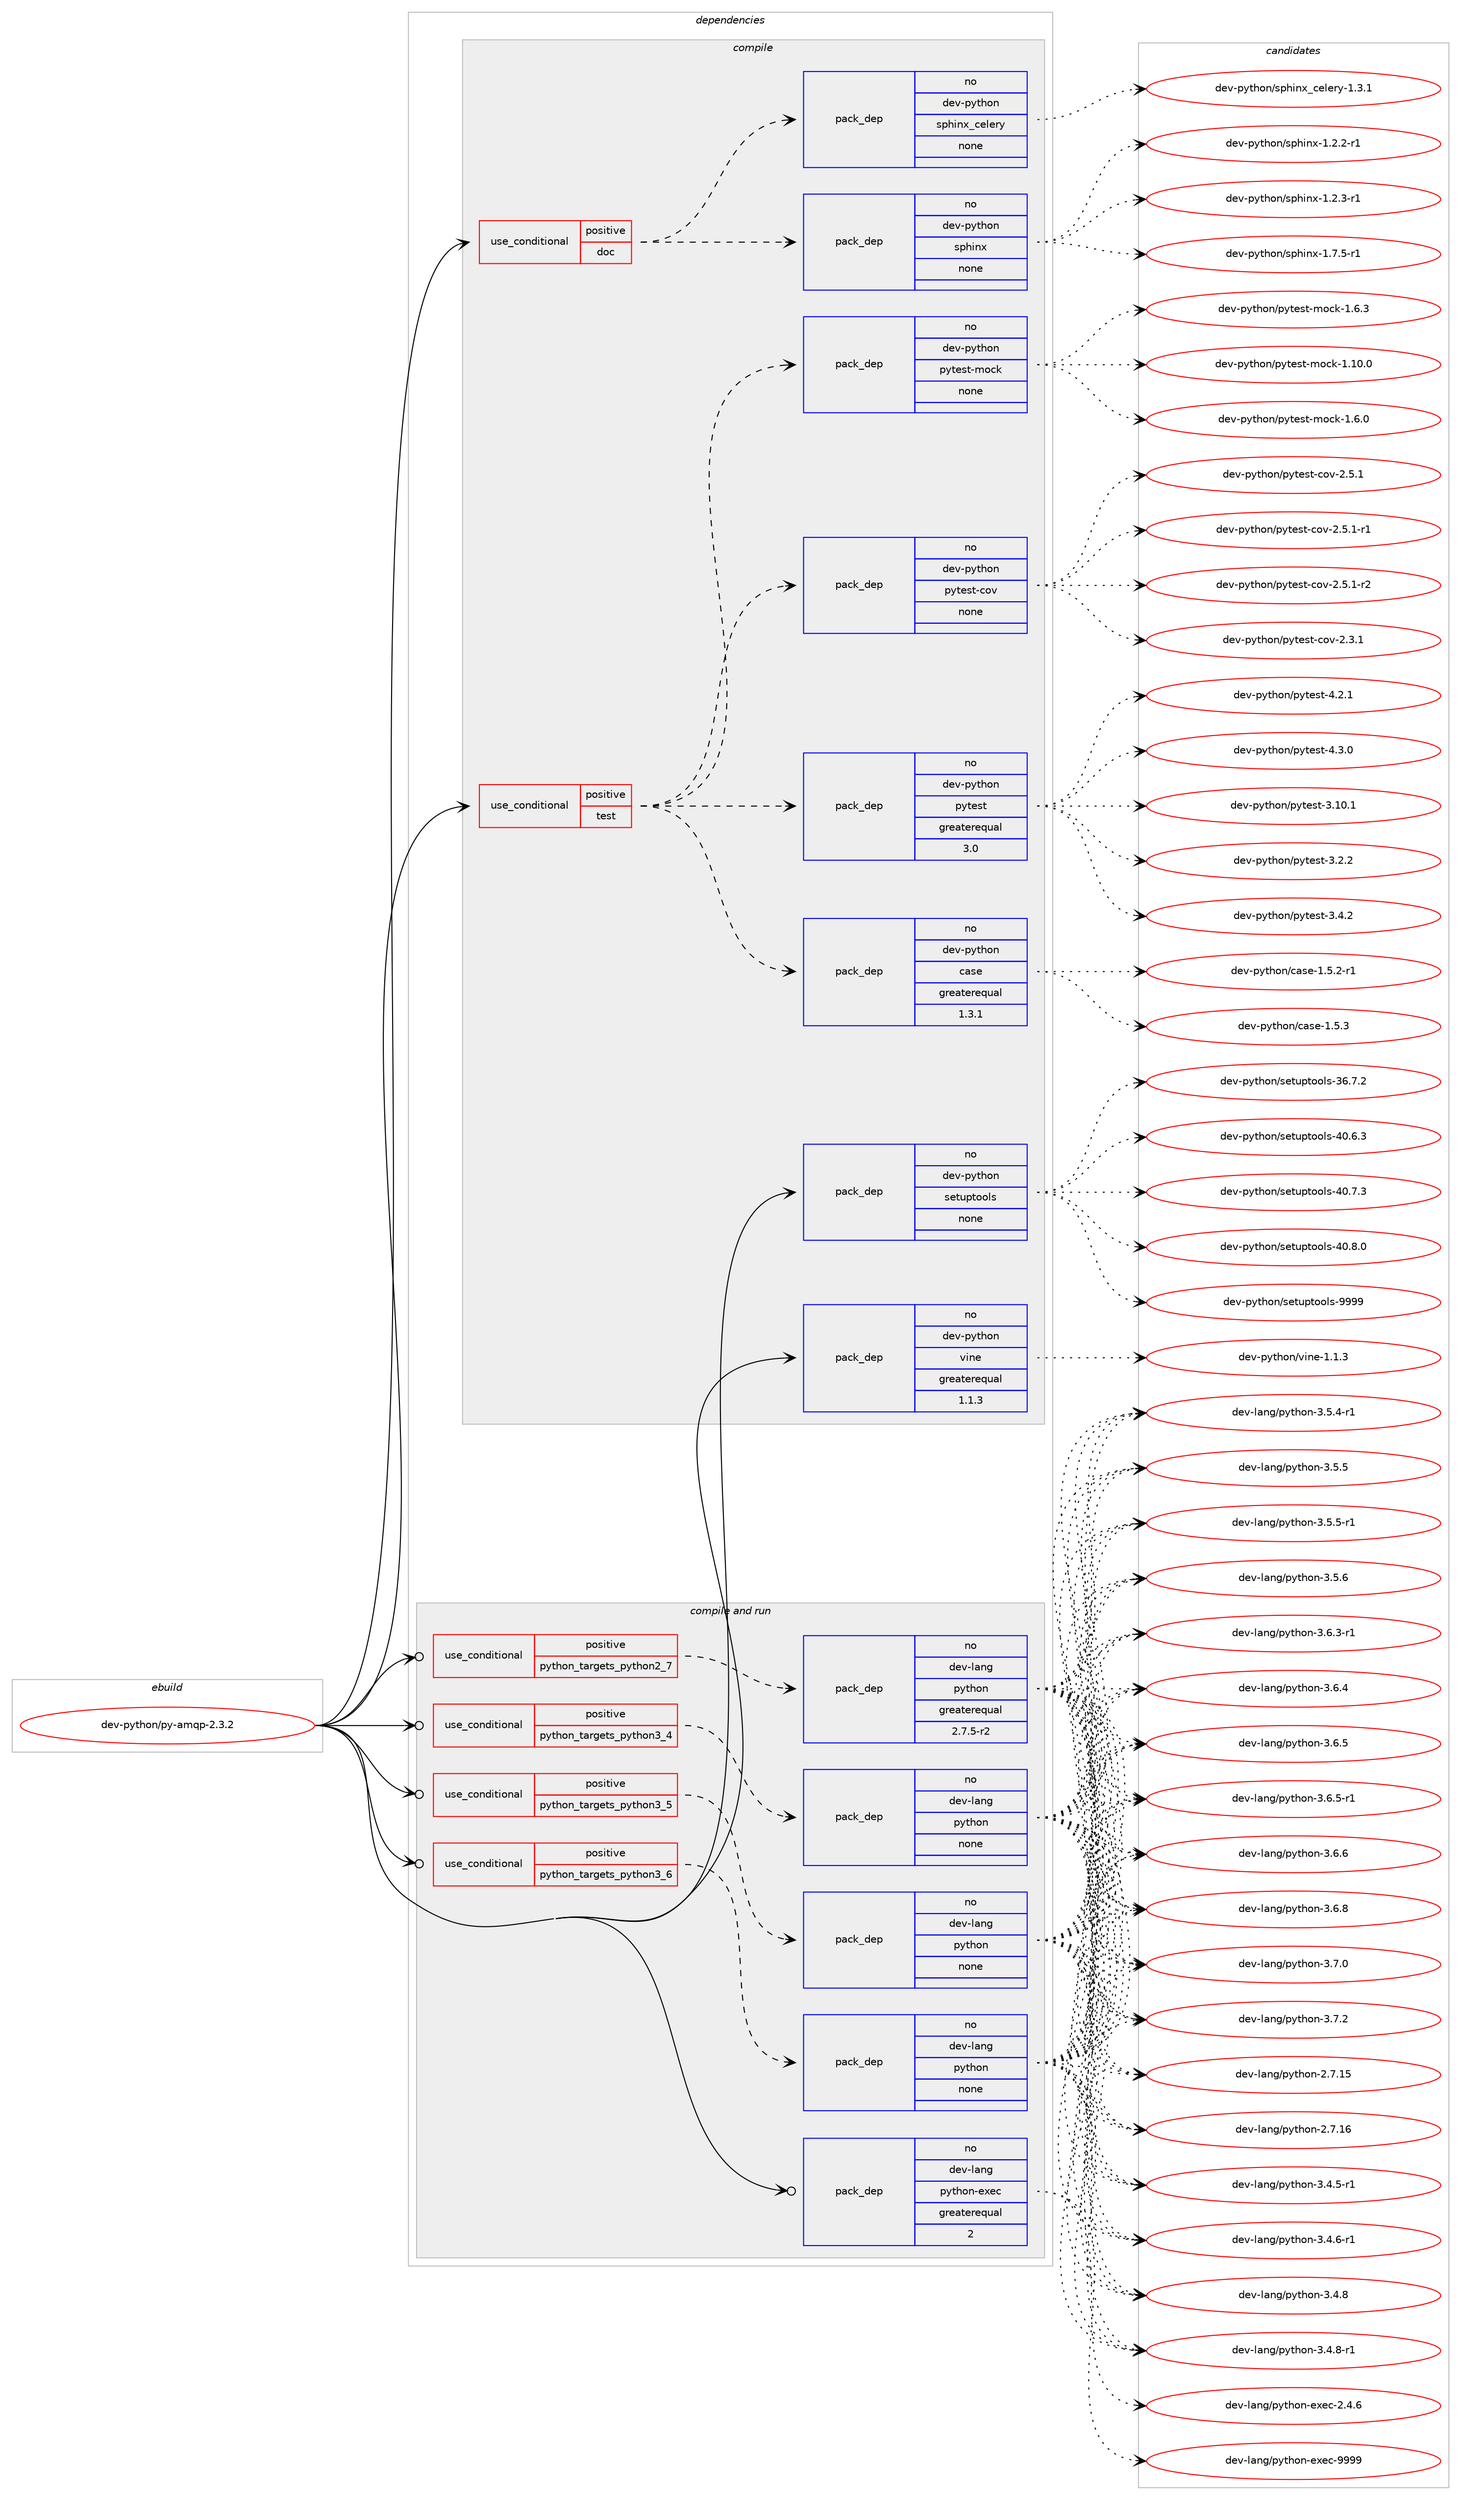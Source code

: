 digraph prolog {

# *************
# Graph options
# *************

newrank=true;
concentrate=true;
compound=true;
graph [rankdir=LR,fontname=Helvetica,fontsize=10,ranksep=1.5];#, ranksep=2.5, nodesep=0.2];
edge  [arrowhead=vee];
node  [fontname=Helvetica,fontsize=10];

# **********
# The ebuild
# **********

subgraph cluster_leftcol {
color=gray;
rank=same;
label=<<i>ebuild</i>>;
id [label="dev-python/py-amqp-2.3.2", color=red, width=4, href="../dev-python/py-amqp-2.3.2.svg"];
}

# ****************
# The dependencies
# ****************

subgraph cluster_midcol {
color=gray;
label=<<i>dependencies</i>>;
subgraph cluster_compile {
fillcolor="#eeeeee";
style=filled;
label=<<i>compile</i>>;
subgraph cond380076 {
dependency1427240 [label=<<TABLE BORDER="0" CELLBORDER="1" CELLSPACING="0" CELLPADDING="4"><TR><TD ROWSPAN="3" CELLPADDING="10">use_conditional</TD></TR><TR><TD>positive</TD></TR><TR><TD>doc</TD></TR></TABLE>>, shape=none, color=red];
subgraph pack1023850 {
dependency1427241 [label=<<TABLE BORDER="0" CELLBORDER="1" CELLSPACING="0" CELLPADDING="4" WIDTH="220"><TR><TD ROWSPAN="6" CELLPADDING="30">pack_dep</TD></TR><TR><TD WIDTH="110">no</TD></TR><TR><TD>dev-python</TD></TR><TR><TD>sphinx</TD></TR><TR><TD>none</TD></TR><TR><TD></TD></TR></TABLE>>, shape=none, color=blue];
}
dependency1427240:e -> dependency1427241:w [weight=20,style="dashed",arrowhead="vee"];
subgraph pack1023851 {
dependency1427242 [label=<<TABLE BORDER="0" CELLBORDER="1" CELLSPACING="0" CELLPADDING="4" WIDTH="220"><TR><TD ROWSPAN="6" CELLPADDING="30">pack_dep</TD></TR><TR><TD WIDTH="110">no</TD></TR><TR><TD>dev-python</TD></TR><TR><TD>sphinx_celery</TD></TR><TR><TD>none</TD></TR><TR><TD></TD></TR></TABLE>>, shape=none, color=blue];
}
dependency1427240:e -> dependency1427242:w [weight=20,style="dashed",arrowhead="vee"];
}
id:e -> dependency1427240:w [weight=20,style="solid",arrowhead="vee"];
subgraph cond380077 {
dependency1427243 [label=<<TABLE BORDER="0" CELLBORDER="1" CELLSPACING="0" CELLPADDING="4"><TR><TD ROWSPAN="3" CELLPADDING="10">use_conditional</TD></TR><TR><TD>positive</TD></TR><TR><TD>test</TD></TR></TABLE>>, shape=none, color=red];
subgraph pack1023852 {
dependency1427244 [label=<<TABLE BORDER="0" CELLBORDER="1" CELLSPACING="0" CELLPADDING="4" WIDTH="220"><TR><TD ROWSPAN="6" CELLPADDING="30">pack_dep</TD></TR><TR><TD WIDTH="110">no</TD></TR><TR><TD>dev-python</TD></TR><TR><TD>case</TD></TR><TR><TD>greaterequal</TD></TR><TR><TD>1.3.1</TD></TR></TABLE>>, shape=none, color=blue];
}
dependency1427243:e -> dependency1427244:w [weight=20,style="dashed",arrowhead="vee"];
subgraph pack1023853 {
dependency1427245 [label=<<TABLE BORDER="0" CELLBORDER="1" CELLSPACING="0" CELLPADDING="4" WIDTH="220"><TR><TD ROWSPAN="6" CELLPADDING="30">pack_dep</TD></TR><TR><TD WIDTH="110">no</TD></TR><TR><TD>dev-python</TD></TR><TR><TD>pytest</TD></TR><TR><TD>greaterequal</TD></TR><TR><TD>3.0</TD></TR></TABLE>>, shape=none, color=blue];
}
dependency1427243:e -> dependency1427245:w [weight=20,style="dashed",arrowhead="vee"];
subgraph pack1023854 {
dependency1427246 [label=<<TABLE BORDER="0" CELLBORDER="1" CELLSPACING="0" CELLPADDING="4" WIDTH="220"><TR><TD ROWSPAN="6" CELLPADDING="30">pack_dep</TD></TR><TR><TD WIDTH="110">no</TD></TR><TR><TD>dev-python</TD></TR><TR><TD>pytest-cov</TD></TR><TR><TD>none</TD></TR><TR><TD></TD></TR></TABLE>>, shape=none, color=blue];
}
dependency1427243:e -> dependency1427246:w [weight=20,style="dashed",arrowhead="vee"];
subgraph pack1023855 {
dependency1427247 [label=<<TABLE BORDER="0" CELLBORDER="1" CELLSPACING="0" CELLPADDING="4" WIDTH="220"><TR><TD ROWSPAN="6" CELLPADDING="30">pack_dep</TD></TR><TR><TD WIDTH="110">no</TD></TR><TR><TD>dev-python</TD></TR><TR><TD>pytest-mock</TD></TR><TR><TD>none</TD></TR><TR><TD></TD></TR></TABLE>>, shape=none, color=blue];
}
dependency1427243:e -> dependency1427247:w [weight=20,style="dashed",arrowhead="vee"];
}
id:e -> dependency1427243:w [weight=20,style="solid",arrowhead="vee"];
subgraph pack1023856 {
dependency1427248 [label=<<TABLE BORDER="0" CELLBORDER="1" CELLSPACING="0" CELLPADDING="4" WIDTH="220"><TR><TD ROWSPAN="6" CELLPADDING="30">pack_dep</TD></TR><TR><TD WIDTH="110">no</TD></TR><TR><TD>dev-python</TD></TR><TR><TD>setuptools</TD></TR><TR><TD>none</TD></TR><TR><TD></TD></TR></TABLE>>, shape=none, color=blue];
}
id:e -> dependency1427248:w [weight=20,style="solid",arrowhead="vee"];
subgraph pack1023857 {
dependency1427249 [label=<<TABLE BORDER="0" CELLBORDER="1" CELLSPACING="0" CELLPADDING="4" WIDTH="220"><TR><TD ROWSPAN="6" CELLPADDING="30">pack_dep</TD></TR><TR><TD WIDTH="110">no</TD></TR><TR><TD>dev-python</TD></TR><TR><TD>vine</TD></TR><TR><TD>greaterequal</TD></TR><TR><TD>1.1.3</TD></TR></TABLE>>, shape=none, color=blue];
}
id:e -> dependency1427249:w [weight=20,style="solid",arrowhead="vee"];
}
subgraph cluster_compileandrun {
fillcolor="#eeeeee";
style=filled;
label=<<i>compile and run</i>>;
subgraph cond380078 {
dependency1427250 [label=<<TABLE BORDER="0" CELLBORDER="1" CELLSPACING="0" CELLPADDING="4"><TR><TD ROWSPAN="3" CELLPADDING="10">use_conditional</TD></TR><TR><TD>positive</TD></TR><TR><TD>python_targets_python2_7</TD></TR></TABLE>>, shape=none, color=red];
subgraph pack1023858 {
dependency1427251 [label=<<TABLE BORDER="0" CELLBORDER="1" CELLSPACING="0" CELLPADDING="4" WIDTH="220"><TR><TD ROWSPAN="6" CELLPADDING="30">pack_dep</TD></TR><TR><TD WIDTH="110">no</TD></TR><TR><TD>dev-lang</TD></TR><TR><TD>python</TD></TR><TR><TD>greaterequal</TD></TR><TR><TD>2.7.5-r2</TD></TR></TABLE>>, shape=none, color=blue];
}
dependency1427250:e -> dependency1427251:w [weight=20,style="dashed",arrowhead="vee"];
}
id:e -> dependency1427250:w [weight=20,style="solid",arrowhead="odotvee"];
subgraph cond380079 {
dependency1427252 [label=<<TABLE BORDER="0" CELLBORDER="1" CELLSPACING="0" CELLPADDING="4"><TR><TD ROWSPAN="3" CELLPADDING="10">use_conditional</TD></TR><TR><TD>positive</TD></TR><TR><TD>python_targets_python3_4</TD></TR></TABLE>>, shape=none, color=red];
subgraph pack1023859 {
dependency1427253 [label=<<TABLE BORDER="0" CELLBORDER="1" CELLSPACING="0" CELLPADDING="4" WIDTH="220"><TR><TD ROWSPAN="6" CELLPADDING="30">pack_dep</TD></TR><TR><TD WIDTH="110">no</TD></TR><TR><TD>dev-lang</TD></TR><TR><TD>python</TD></TR><TR><TD>none</TD></TR><TR><TD></TD></TR></TABLE>>, shape=none, color=blue];
}
dependency1427252:e -> dependency1427253:w [weight=20,style="dashed",arrowhead="vee"];
}
id:e -> dependency1427252:w [weight=20,style="solid",arrowhead="odotvee"];
subgraph cond380080 {
dependency1427254 [label=<<TABLE BORDER="0" CELLBORDER="1" CELLSPACING="0" CELLPADDING="4"><TR><TD ROWSPAN="3" CELLPADDING="10">use_conditional</TD></TR><TR><TD>positive</TD></TR><TR><TD>python_targets_python3_5</TD></TR></TABLE>>, shape=none, color=red];
subgraph pack1023860 {
dependency1427255 [label=<<TABLE BORDER="0" CELLBORDER="1" CELLSPACING="0" CELLPADDING="4" WIDTH="220"><TR><TD ROWSPAN="6" CELLPADDING="30">pack_dep</TD></TR><TR><TD WIDTH="110">no</TD></TR><TR><TD>dev-lang</TD></TR><TR><TD>python</TD></TR><TR><TD>none</TD></TR><TR><TD></TD></TR></TABLE>>, shape=none, color=blue];
}
dependency1427254:e -> dependency1427255:w [weight=20,style="dashed",arrowhead="vee"];
}
id:e -> dependency1427254:w [weight=20,style="solid",arrowhead="odotvee"];
subgraph cond380081 {
dependency1427256 [label=<<TABLE BORDER="0" CELLBORDER="1" CELLSPACING="0" CELLPADDING="4"><TR><TD ROWSPAN="3" CELLPADDING="10">use_conditional</TD></TR><TR><TD>positive</TD></TR><TR><TD>python_targets_python3_6</TD></TR></TABLE>>, shape=none, color=red];
subgraph pack1023861 {
dependency1427257 [label=<<TABLE BORDER="0" CELLBORDER="1" CELLSPACING="0" CELLPADDING="4" WIDTH="220"><TR><TD ROWSPAN="6" CELLPADDING="30">pack_dep</TD></TR><TR><TD WIDTH="110">no</TD></TR><TR><TD>dev-lang</TD></TR><TR><TD>python</TD></TR><TR><TD>none</TD></TR><TR><TD></TD></TR></TABLE>>, shape=none, color=blue];
}
dependency1427256:e -> dependency1427257:w [weight=20,style="dashed",arrowhead="vee"];
}
id:e -> dependency1427256:w [weight=20,style="solid",arrowhead="odotvee"];
subgraph pack1023862 {
dependency1427258 [label=<<TABLE BORDER="0" CELLBORDER="1" CELLSPACING="0" CELLPADDING="4" WIDTH="220"><TR><TD ROWSPAN="6" CELLPADDING="30">pack_dep</TD></TR><TR><TD WIDTH="110">no</TD></TR><TR><TD>dev-lang</TD></TR><TR><TD>python-exec</TD></TR><TR><TD>greaterequal</TD></TR><TR><TD>2</TD></TR></TABLE>>, shape=none, color=blue];
}
id:e -> dependency1427258:w [weight=20,style="solid",arrowhead="odotvee"];
}
subgraph cluster_run {
fillcolor="#eeeeee";
style=filled;
label=<<i>run</i>>;
}
}

# **************
# The candidates
# **************

subgraph cluster_choices {
rank=same;
color=gray;
label=<<i>candidates</i>>;

subgraph choice1023850 {
color=black;
nodesep=1;
choice10010111845112121116104111110471151121041051101204549465046504511449 [label="dev-python/sphinx-1.2.2-r1", color=red, width=4,href="../dev-python/sphinx-1.2.2-r1.svg"];
choice10010111845112121116104111110471151121041051101204549465046514511449 [label="dev-python/sphinx-1.2.3-r1", color=red, width=4,href="../dev-python/sphinx-1.2.3-r1.svg"];
choice10010111845112121116104111110471151121041051101204549465546534511449 [label="dev-python/sphinx-1.7.5-r1", color=red, width=4,href="../dev-python/sphinx-1.7.5-r1.svg"];
dependency1427241:e -> choice10010111845112121116104111110471151121041051101204549465046504511449:w [style=dotted,weight="100"];
dependency1427241:e -> choice10010111845112121116104111110471151121041051101204549465046514511449:w [style=dotted,weight="100"];
dependency1427241:e -> choice10010111845112121116104111110471151121041051101204549465546534511449:w [style=dotted,weight="100"];
}
subgraph choice1023851 {
color=black;
nodesep=1;
choice10010111845112121116104111110471151121041051101209599101108101114121454946514649 [label="dev-python/sphinx_celery-1.3.1", color=red, width=4,href="../dev-python/sphinx_celery-1.3.1.svg"];
dependency1427242:e -> choice10010111845112121116104111110471151121041051101209599101108101114121454946514649:w [style=dotted,weight="100"];
}
subgraph choice1023852 {
color=black;
nodesep=1;
choice100101118451121211161041111104799971151014549465346504511449 [label="dev-python/case-1.5.2-r1", color=red, width=4,href="../dev-python/case-1.5.2-r1.svg"];
choice10010111845112121116104111110479997115101454946534651 [label="dev-python/case-1.5.3", color=red, width=4,href="../dev-python/case-1.5.3.svg"];
dependency1427244:e -> choice100101118451121211161041111104799971151014549465346504511449:w [style=dotted,weight="100"];
dependency1427244:e -> choice10010111845112121116104111110479997115101454946534651:w [style=dotted,weight="100"];
}
subgraph choice1023853 {
color=black;
nodesep=1;
choice100101118451121211161041111104711212111610111511645514649484649 [label="dev-python/pytest-3.10.1", color=red, width=4,href="../dev-python/pytest-3.10.1.svg"];
choice1001011184511212111610411111047112121116101115116455146504650 [label="dev-python/pytest-3.2.2", color=red, width=4,href="../dev-python/pytest-3.2.2.svg"];
choice1001011184511212111610411111047112121116101115116455146524650 [label="dev-python/pytest-3.4.2", color=red, width=4,href="../dev-python/pytest-3.4.2.svg"];
choice1001011184511212111610411111047112121116101115116455246504649 [label="dev-python/pytest-4.2.1", color=red, width=4,href="../dev-python/pytest-4.2.1.svg"];
choice1001011184511212111610411111047112121116101115116455246514648 [label="dev-python/pytest-4.3.0", color=red, width=4,href="../dev-python/pytest-4.3.0.svg"];
dependency1427245:e -> choice100101118451121211161041111104711212111610111511645514649484649:w [style=dotted,weight="100"];
dependency1427245:e -> choice1001011184511212111610411111047112121116101115116455146504650:w [style=dotted,weight="100"];
dependency1427245:e -> choice1001011184511212111610411111047112121116101115116455146524650:w [style=dotted,weight="100"];
dependency1427245:e -> choice1001011184511212111610411111047112121116101115116455246504649:w [style=dotted,weight="100"];
dependency1427245:e -> choice1001011184511212111610411111047112121116101115116455246514648:w [style=dotted,weight="100"];
}
subgraph choice1023854 {
color=black;
nodesep=1;
choice10010111845112121116104111110471121211161011151164599111118455046514649 [label="dev-python/pytest-cov-2.3.1", color=red, width=4,href="../dev-python/pytest-cov-2.3.1.svg"];
choice10010111845112121116104111110471121211161011151164599111118455046534649 [label="dev-python/pytest-cov-2.5.1", color=red, width=4,href="../dev-python/pytest-cov-2.5.1.svg"];
choice100101118451121211161041111104711212111610111511645991111184550465346494511449 [label="dev-python/pytest-cov-2.5.1-r1", color=red, width=4,href="../dev-python/pytest-cov-2.5.1-r1.svg"];
choice100101118451121211161041111104711212111610111511645991111184550465346494511450 [label="dev-python/pytest-cov-2.5.1-r2", color=red, width=4,href="../dev-python/pytest-cov-2.5.1-r2.svg"];
dependency1427246:e -> choice10010111845112121116104111110471121211161011151164599111118455046514649:w [style=dotted,weight="100"];
dependency1427246:e -> choice10010111845112121116104111110471121211161011151164599111118455046534649:w [style=dotted,weight="100"];
dependency1427246:e -> choice100101118451121211161041111104711212111610111511645991111184550465346494511449:w [style=dotted,weight="100"];
dependency1427246:e -> choice100101118451121211161041111104711212111610111511645991111184550465346494511450:w [style=dotted,weight="100"];
}
subgraph choice1023855 {
color=black;
nodesep=1;
choice1001011184511212111610411111047112121116101115116451091119910745494649484648 [label="dev-python/pytest-mock-1.10.0", color=red, width=4,href="../dev-python/pytest-mock-1.10.0.svg"];
choice10010111845112121116104111110471121211161011151164510911199107454946544648 [label="dev-python/pytest-mock-1.6.0", color=red, width=4,href="../dev-python/pytest-mock-1.6.0.svg"];
choice10010111845112121116104111110471121211161011151164510911199107454946544651 [label="dev-python/pytest-mock-1.6.3", color=red, width=4,href="../dev-python/pytest-mock-1.6.3.svg"];
dependency1427247:e -> choice1001011184511212111610411111047112121116101115116451091119910745494649484648:w [style=dotted,weight="100"];
dependency1427247:e -> choice10010111845112121116104111110471121211161011151164510911199107454946544648:w [style=dotted,weight="100"];
dependency1427247:e -> choice10010111845112121116104111110471121211161011151164510911199107454946544651:w [style=dotted,weight="100"];
}
subgraph choice1023856 {
color=black;
nodesep=1;
choice100101118451121211161041111104711510111611711211611111110811545515446554650 [label="dev-python/setuptools-36.7.2", color=red, width=4,href="../dev-python/setuptools-36.7.2.svg"];
choice100101118451121211161041111104711510111611711211611111110811545524846544651 [label="dev-python/setuptools-40.6.3", color=red, width=4,href="../dev-python/setuptools-40.6.3.svg"];
choice100101118451121211161041111104711510111611711211611111110811545524846554651 [label="dev-python/setuptools-40.7.3", color=red, width=4,href="../dev-python/setuptools-40.7.3.svg"];
choice100101118451121211161041111104711510111611711211611111110811545524846564648 [label="dev-python/setuptools-40.8.0", color=red, width=4,href="../dev-python/setuptools-40.8.0.svg"];
choice10010111845112121116104111110471151011161171121161111111081154557575757 [label="dev-python/setuptools-9999", color=red, width=4,href="../dev-python/setuptools-9999.svg"];
dependency1427248:e -> choice100101118451121211161041111104711510111611711211611111110811545515446554650:w [style=dotted,weight="100"];
dependency1427248:e -> choice100101118451121211161041111104711510111611711211611111110811545524846544651:w [style=dotted,weight="100"];
dependency1427248:e -> choice100101118451121211161041111104711510111611711211611111110811545524846554651:w [style=dotted,weight="100"];
dependency1427248:e -> choice100101118451121211161041111104711510111611711211611111110811545524846564648:w [style=dotted,weight="100"];
dependency1427248:e -> choice10010111845112121116104111110471151011161171121161111111081154557575757:w [style=dotted,weight="100"];
}
subgraph choice1023857 {
color=black;
nodesep=1;
choice1001011184511212111610411111047118105110101454946494651 [label="dev-python/vine-1.1.3", color=red, width=4,href="../dev-python/vine-1.1.3.svg"];
dependency1427249:e -> choice1001011184511212111610411111047118105110101454946494651:w [style=dotted,weight="100"];
}
subgraph choice1023858 {
color=black;
nodesep=1;
choice10010111845108971101034711212111610411111045504655464953 [label="dev-lang/python-2.7.15", color=red, width=4,href="../dev-lang/python-2.7.15.svg"];
choice10010111845108971101034711212111610411111045504655464954 [label="dev-lang/python-2.7.16", color=red, width=4,href="../dev-lang/python-2.7.16.svg"];
choice1001011184510897110103471121211161041111104551465246534511449 [label="dev-lang/python-3.4.5-r1", color=red, width=4,href="../dev-lang/python-3.4.5-r1.svg"];
choice1001011184510897110103471121211161041111104551465246544511449 [label="dev-lang/python-3.4.6-r1", color=red, width=4,href="../dev-lang/python-3.4.6-r1.svg"];
choice100101118451089711010347112121116104111110455146524656 [label="dev-lang/python-3.4.8", color=red, width=4,href="../dev-lang/python-3.4.8.svg"];
choice1001011184510897110103471121211161041111104551465246564511449 [label="dev-lang/python-3.4.8-r1", color=red, width=4,href="../dev-lang/python-3.4.8-r1.svg"];
choice1001011184510897110103471121211161041111104551465346524511449 [label="dev-lang/python-3.5.4-r1", color=red, width=4,href="../dev-lang/python-3.5.4-r1.svg"];
choice100101118451089711010347112121116104111110455146534653 [label="dev-lang/python-3.5.5", color=red, width=4,href="../dev-lang/python-3.5.5.svg"];
choice1001011184510897110103471121211161041111104551465346534511449 [label="dev-lang/python-3.5.5-r1", color=red, width=4,href="../dev-lang/python-3.5.5-r1.svg"];
choice100101118451089711010347112121116104111110455146534654 [label="dev-lang/python-3.5.6", color=red, width=4,href="../dev-lang/python-3.5.6.svg"];
choice1001011184510897110103471121211161041111104551465446514511449 [label="dev-lang/python-3.6.3-r1", color=red, width=4,href="../dev-lang/python-3.6.3-r1.svg"];
choice100101118451089711010347112121116104111110455146544652 [label="dev-lang/python-3.6.4", color=red, width=4,href="../dev-lang/python-3.6.4.svg"];
choice100101118451089711010347112121116104111110455146544653 [label="dev-lang/python-3.6.5", color=red, width=4,href="../dev-lang/python-3.6.5.svg"];
choice1001011184510897110103471121211161041111104551465446534511449 [label="dev-lang/python-3.6.5-r1", color=red, width=4,href="../dev-lang/python-3.6.5-r1.svg"];
choice100101118451089711010347112121116104111110455146544654 [label="dev-lang/python-3.6.6", color=red, width=4,href="../dev-lang/python-3.6.6.svg"];
choice100101118451089711010347112121116104111110455146544656 [label="dev-lang/python-3.6.8", color=red, width=4,href="../dev-lang/python-3.6.8.svg"];
choice100101118451089711010347112121116104111110455146554648 [label="dev-lang/python-3.7.0", color=red, width=4,href="../dev-lang/python-3.7.0.svg"];
choice100101118451089711010347112121116104111110455146554650 [label="dev-lang/python-3.7.2", color=red, width=4,href="../dev-lang/python-3.7.2.svg"];
dependency1427251:e -> choice10010111845108971101034711212111610411111045504655464953:w [style=dotted,weight="100"];
dependency1427251:e -> choice10010111845108971101034711212111610411111045504655464954:w [style=dotted,weight="100"];
dependency1427251:e -> choice1001011184510897110103471121211161041111104551465246534511449:w [style=dotted,weight="100"];
dependency1427251:e -> choice1001011184510897110103471121211161041111104551465246544511449:w [style=dotted,weight="100"];
dependency1427251:e -> choice100101118451089711010347112121116104111110455146524656:w [style=dotted,weight="100"];
dependency1427251:e -> choice1001011184510897110103471121211161041111104551465246564511449:w [style=dotted,weight="100"];
dependency1427251:e -> choice1001011184510897110103471121211161041111104551465346524511449:w [style=dotted,weight="100"];
dependency1427251:e -> choice100101118451089711010347112121116104111110455146534653:w [style=dotted,weight="100"];
dependency1427251:e -> choice1001011184510897110103471121211161041111104551465346534511449:w [style=dotted,weight="100"];
dependency1427251:e -> choice100101118451089711010347112121116104111110455146534654:w [style=dotted,weight="100"];
dependency1427251:e -> choice1001011184510897110103471121211161041111104551465446514511449:w [style=dotted,weight="100"];
dependency1427251:e -> choice100101118451089711010347112121116104111110455146544652:w [style=dotted,weight="100"];
dependency1427251:e -> choice100101118451089711010347112121116104111110455146544653:w [style=dotted,weight="100"];
dependency1427251:e -> choice1001011184510897110103471121211161041111104551465446534511449:w [style=dotted,weight="100"];
dependency1427251:e -> choice100101118451089711010347112121116104111110455146544654:w [style=dotted,weight="100"];
dependency1427251:e -> choice100101118451089711010347112121116104111110455146544656:w [style=dotted,weight="100"];
dependency1427251:e -> choice100101118451089711010347112121116104111110455146554648:w [style=dotted,weight="100"];
dependency1427251:e -> choice100101118451089711010347112121116104111110455146554650:w [style=dotted,weight="100"];
}
subgraph choice1023859 {
color=black;
nodesep=1;
choice10010111845108971101034711212111610411111045504655464953 [label="dev-lang/python-2.7.15", color=red, width=4,href="../dev-lang/python-2.7.15.svg"];
choice10010111845108971101034711212111610411111045504655464954 [label="dev-lang/python-2.7.16", color=red, width=4,href="../dev-lang/python-2.7.16.svg"];
choice1001011184510897110103471121211161041111104551465246534511449 [label="dev-lang/python-3.4.5-r1", color=red, width=4,href="../dev-lang/python-3.4.5-r1.svg"];
choice1001011184510897110103471121211161041111104551465246544511449 [label="dev-lang/python-3.4.6-r1", color=red, width=4,href="../dev-lang/python-3.4.6-r1.svg"];
choice100101118451089711010347112121116104111110455146524656 [label="dev-lang/python-3.4.8", color=red, width=4,href="../dev-lang/python-3.4.8.svg"];
choice1001011184510897110103471121211161041111104551465246564511449 [label="dev-lang/python-3.4.8-r1", color=red, width=4,href="../dev-lang/python-3.4.8-r1.svg"];
choice1001011184510897110103471121211161041111104551465346524511449 [label="dev-lang/python-3.5.4-r1", color=red, width=4,href="../dev-lang/python-3.5.4-r1.svg"];
choice100101118451089711010347112121116104111110455146534653 [label="dev-lang/python-3.5.5", color=red, width=4,href="../dev-lang/python-3.5.5.svg"];
choice1001011184510897110103471121211161041111104551465346534511449 [label="dev-lang/python-3.5.5-r1", color=red, width=4,href="../dev-lang/python-3.5.5-r1.svg"];
choice100101118451089711010347112121116104111110455146534654 [label="dev-lang/python-3.5.6", color=red, width=4,href="../dev-lang/python-3.5.6.svg"];
choice1001011184510897110103471121211161041111104551465446514511449 [label="dev-lang/python-3.6.3-r1", color=red, width=4,href="../dev-lang/python-3.6.3-r1.svg"];
choice100101118451089711010347112121116104111110455146544652 [label="dev-lang/python-3.6.4", color=red, width=4,href="../dev-lang/python-3.6.4.svg"];
choice100101118451089711010347112121116104111110455146544653 [label="dev-lang/python-3.6.5", color=red, width=4,href="../dev-lang/python-3.6.5.svg"];
choice1001011184510897110103471121211161041111104551465446534511449 [label="dev-lang/python-3.6.5-r1", color=red, width=4,href="../dev-lang/python-3.6.5-r1.svg"];
choice100101118451089711010347112121116104111110455146544654 [label="dev-lang/python-3.6.6", color=red, width=4,href="../dev-lang/python-3.6.6.svg"];
choice100101118451089711010347112121116104111110455146544656 [label="dev-lang/python-3.6.8", color=red, width=4,href="../dev-lang/python-3.6.8.svg"];
choice100101118451089711010347112121116104111110455146554648 [label="dev-lang/python-3.7.0", color=red, width=4,href="../dev-lang/python-3.7.0.svg"];
choice100101118451089711010347112121116104111110455146554650 [label="dev-lang/python-3.7.2", color=red, width=4,href="../dev-lang/python-3.7.2.svg"];
dependency1427253:e -> choice10010111845108971101034711212111610411111045504655464953:w [style=dotted,weight="100"];
dependency1427253:e -> choice10010111845108971101034711212111610411111045504655464954:w [style=dotted,weight="100"];
dependency1427253:e -> choice1001011184510897110103471121211161041111104551465246534511449:w [style=dotted,weight="100"];
dependency1427253:e -> choice1001011184510897110103471121211161041111104551465246544511449:w [style=dotted,weight="100"];
dependency1427253:e -> choice100101118451089711010347112121116104111110455146524656:w [style=dotted,weight="100"];
dependency1427253:e -> choice1001011184510897110103471121211161041111104551465246564511449:w [style=dotted,weight="100"];
dependency1427253:e -> choice1001011184510897110103471121211161041111104551465346524511449:w [style=dotted,weight="100"];
dependency1427253:e -> choice100101118451089711010347112121116104111110455146534653:w [style=dotted,weight="100"];
dependency1427253:e -> choice1001011184510897110103471121211161041111104551465346534511449:w [style=dotted,weight="100"];
dependency1427253:e -> choice100101118451089711010347112121116104111110455146534654:w [style=dotted,weight="100"];
dependency1427253:e -> choice1001011184510897110103471121211161041111104551465446514511449:w [style=dotted,weight="100"];
dependency1427253:e -> choice100101118451089711010347112121116104111110455146544652:w [style=dotted,weight="100"];
dependency1427253:e -> choice100101118451089711010347112121116104111110455146544653:w [style=dotted,weight="100"];
dependency1427253:e -> choice1001011184510897110103471121211161041111104551465446534511449:w [style=dotted,weight="100"];
dependency1427253:e -> choice100101118451089711010347112121116104111110455146544654:w [style=dotted,weight="100"];
dependency1427253:e -> choice100101118451089711010347112121116104111110455146544656:w [style=dotted,weight="100"];
dependency1427253:e -> choice100101118451089711010347112121116104111110455146554648:w [style=dotted,weight="100"];
dependency1427253:e -> choice100101118451089711010347112121116104111110455146554650:w [style=dotted,weight="100"];
}
subgraph choice1023860 {
color=black;
nodesep=1;
choice10010111845108971101034711212111610411111045504655464953 [label="dev-lang/python-2.7.15", color=red, width=4,href="../dev-lang/python-2.7.15.svg"];
choice10010111845108971101034711212111610411111045504655464954 [label="dev-lang/python-2.7.16", color=red, width=4,href="../dev-lang/python-2.7.16.svg"];
choice1001011184510897110103471121211161041111104551465246534511449 [label="dev-lang/python-3.4.5-r1", color=red, width=4,href="../dev-lang/python-3.4.5-r1.svg"];
choice1001011184510897110103471121211161041111104551465246544511449 [label="dev-lang/python-3.4.6-r1", color=red, width=4,href="../dev-lang/python-3.4.6-r1.svg"];
choice100101118451089711010347112121116104111110455146524656 [label="dev-lang/python-3.4.8", color=red, width=4,href="../dev-lang/python-3.4.8.svg"];
choice1001011184510897110103471121211161041111104551465246564511449 [label="dev-lang/python-3.4.8-r1", color=red, width=4,href="../dev-lang/python-3.4.8-r1.svg"];
choice1001011184510897110103471121211161041111104551465346524511449 [label="dev-lang/python-3.5.4-r1", color=red, width=4,href="../dev-lang/python-3.5.4-r1.svg"];
choice100101118451089711010347112121116104111110455146534653 [label="dev-lang/python-3.5.5", color=red, width=4,href="../dev-lang/python-3.5.5.svg"];
choice1001011184510897110103471121211161041111104551465346534511449 [label="dev-lang/python-3.5.5-r1", color=red, width=4,href="../dev-lang/python-3.5.5-r1.svg"];
choice100101118451089711010347112121116104111110455146534654 [label="dev-lang/python-3.5.6", color=red, width=4,href="../dev-lang/python-3.5.6.svg"];
choice1001011184510897110103471121211161041111104551465446514511449 [label="dev-lang/python-3.6.3-r1", color=red, width=4,href="../dev-lang/python-3.6.3-r1.svg"];
choice100101118451089711010347112121116104111110455146544652 [label="dev-lang/python-3.6.4", color=red, width=4,href="../dev-lang/python-3.6.4.svg"];
choice100101118451089711010347112121116104111110455146544653 [label="dev-lang/python-3.6.5", color=red, width=4,href="../dev-lang/python-3.6.5.svg"];
choice1001011184510897110103471121211161041111104551465446534511449 [label="dev-lang/python-3.6.5-r1", color=red, width=4,href="../dev-lang/python-3.6.5-r1.svg"];
choice100101118451089711010347112121116104111110455146544654 [label="dev-lang/python-3.6.6", color=red, width=4,href="../dev-lang/python-3.6.6.svg"];
choice100101118451089711010347112121116104111110455146544656 [label="dev-lang/python-3.6.8", color=red, width=4,href="../dev-lang/python-3.6.8.svg"];
choice100101118451089711010347112121116104111110455146554648 [label="dev-lang/python-3.7.0", color=red, width=4,href="../dev-lang/python-3.7.0.svg"];
choice100101118451089711010347112121116104111110455146554650 [label="dev-lang/python-3.7.2", color=red, width=4,href="../dev-lang/python-3.7.2.svg"];
dependency1427255:e -> choice10010111845108971101034711212111610411111045504655464953:w [style=dotted,weight="100"];
dependency1427255:e -> choice10010111845108971101034711212111610411111045504655464954:w [style=dotted,weight="100"];
dependency1427255:e -> choice1001011184510897110103471121211161041111104551465246534511449:w [style=dotted,weight="100"];
dependency1427255:e -> choice1001011184510897110103471121211161041111104551465246544511449:w [style=dotted,weight="100"];
dependency1427255:e -> choice100101118451089711010347112121116104111110455146524656:w [style=dotted,weight="100"];
dependency1427255:e -> choice1001011184510897110103471121211161041111104551465246564511449:w [style=dotted,weight="100"];
dependency1427255:e -> choice1001011184510897110103471121211161041111104551465346524511449:w [style=dotted,weight="100"];
dependency1427255:e -> choice100101118451089711010347112121116104111110455146534653:w [style=dotted,weight="100"];
dependency1427255:e -> choice1001011184510897110103471121211161041111104551465346534511449:w [style=dotted,weight="100"];
dependency1427255:e -> choice100101118451089711010347112121116104111110455146534654:w [style=dotted,weight="100"];
dependency1427255:e -> choice1001011184510897110103471121211161041111104551465446514511449:w [style=dotted,weight="100"];
dependency1427255:e -> choice100101118451089711010347112121116104111110455146544652:w [style=dotted,weight="100"];
dependency1427255:e -> choice100101118451089711010347112121116104111110455146544653:w [style=dotted,weight="100"];
dependency1427255:e -> choice1001011184510897110103471121211161041111104551465446534511449:w [style=dotted,weight="100"];
dependency1427255:e -> choice100101118451089711010347112121116104111110455146544654:w [style=dotted,weight="100"];
dependency1427255:e -> choice100101118451089711010347112121116104111110455146544656:w [style=dotted,weight="100"];
dependency1427255:e -> choice100101118451089711010347112121116104111110455146554648:w [style=dotted,weight="100"];
dependency1427255:e -> choice100101118451089711010347112121116104111110455146554650:w [style=dotted,weight="100"];
}
subgraph choice1023861 {
color=black;
nodesep=1;
choice10010111845108971101034711212111610411111045504655464953 [label="dev-lang/python-2.7.15", color=red, width=4,href="../dev-lang/python-2.7.15.svg"];
choice10010111845108971101034711212111610411111045504655464954 [label="dev-lang/python-2.7.16", color=red, width=4,href="../dev-lang/python-2.7.16.svg"];
choice1001011184510897110103471121211161041111104551465246534511449 [label="dev-lang/python-3.4.5-r1", color=red, width=4,href="../dev-lang/python-3.4.5-r1.svg"];
choice1001011184510897110103471121211161041111104551465246544511449 [label="dev-lang/python-3.4.6-r1", color=red, width=4,href="../dev-lang/python-3.4.6-r1.svg"];
choice100101118451089711010347112121116104111110455146524656 [label="dev-lang/python-3.4.8", color=red, width=4,href="../dev-lang/python-3.4.8.svg"];
choice1001011184510897110103471121211161041111104551465246564511449 [label="dev-lang/python-3.4.8-r1", color=red, width=4,href="../dev-lang/python-3.4.8-r1.svg"];
choice1001011184510897110103471121211161041111104551465346524511449 [label="dev-lang/python-3.5.4-r1", color=red, width=4,href="../dev-lang/python-3.5.4-r1.svg"];
choice100101118451089711010347112121116104111110455146534653 [label="dev-lang/python-3.5.5", color=red, width=4,href="../dev-lang/python-3.5.5.svg"];
choice1001011184510897110103471121211161041111104551465346534511449 [label="dev-lang/python-3.5.5-r1", color=red, width=4,href="../dev-lang/python-3.5.5-r1.svg"];
choice100101118451089711010347112121116104111110455146534654 [label="dev-lang/python-3.5.6", color=red, width=4,href="../dev-lang/python-3.5.6.svg"];
choice1001011184510897110103471121211161041111104551465446514511449 [label="dev-lang/python-3.6.3-r1", color=red, width=4,href="../dev-lang/python-3.6.3-r1.svg"];
choice100101118451089711010347112121116104111110455146544652 [label="dev-lang/python-3.6.4", color=red, width=4,href="../dev-lang/python-3.6.4.svg"];
choice100101118451089711010347112121116104111110455146544653 [label="dev-lang/python-3.6.5", color=red, width=4,href="../dev-lang/python-3.6.5.svg"];
choice1001011184510897110103471121211161041111104551465446534511449 [label="dev-lang/python-3.6.5-r1", color=red, width=4,href="../dev-lang/python-3.6.5-r1.svg"];
choice100101118451089711010347112121116104111110455146544654 [label="dev-lang/python-3.6.6", color=red, width=4,href="../dev-lang/python-3.6.6.svg"];
choice100101118451089711010347112121116104111110455146544656 [label="dev-lang/python-3.6.8", color=red, width=4,href="../dev-lang/python-3.6.8.svg"];
choice100101118451089711010347112121116104111110455146554648 [label="dev-lang/python-3.7.0", color=red, width=4,href="../dev-lang/python-3.7.0.svg"];
choice100101118451089711010347112121116104111110455146554650 [label="dev-lang/python-3.7.2", color=red, width=4,href="../dev-lang/python-3.7.2.svg"];
dependency1427257:e -> choice10010111845108971101034711212111610411111045504655464953:w [style=dotted,weight="100"];
dependency1427257:e -> choice10010111845108971101034711212111610411111045504655464954:w [style=dotted,weight="100"];
dependency1427257:e -> choice1001011184510897110103471121211161041111104551465246534511449:w [style=dotted,weight="100"];
dependency1427257:e -> choice1001011184510897110103471121211161041111104551465246544511449:w [style=dotted,weight="100"];
dependency1427257:e -> choice100101118451089711010347112121116104111110455146524656:w [style=dotted,weight="100"];
dependency1427257:e -> choice1001011184510897110103471121211161041111104551465246564511449:w [style=dotted,weight="100"];
dependency1427257:e -> choice1001011184510897110103471121211161041111104551465346524511449:w [style=dotted,weight="100"];
dependency1427257:e -> choice100101118451089711010347112121116104111110455146534653:w [style=dotted,weight="100"];
dependency1427257:e -> choice1001011184510897110103471121211161041111104551465346534511449:w [style=dotted,weight="100"];
dependency1427257:e -> choice100101118451089711010347112121116104111110455146534654:w [style=dotted,weight="100"];
dependency1427257:e -> choice1001011184510897110103471121211161041111104551465446514511449:w [style=dotted,weight="100"];
dependency1427257:e -> choice100101118451089711010347112121116104111110455146544652:w [style=dotted,weight="100"];
dependency1427257:e -> choice100101118451089711010347112121116104111110455146544653:w [style=dotted,weight="100"];
dependency1427257:e -> choice1001011184510897110103471121211161041111104551465446534511449:w [style=dotted,weight="100"];
dependency1427257:e -> choice100101118451089711010347112121116104111110455146544654:w [style=dotted,weight="100"];
dependency1427257:e -> choice100101118451089711010347112121116104111110455146544656:w [style=dotted,weight="100"];
dependency1427257:e -> choice100101118451089711010347112121116104111110455146554648:w [style=dotted,weight="100"];
dependency1427257:e -> choice100101118451089711010347112121116104111110455146554650:w [style=dotted,weight="100"];
}
subgraph choice1023862 {
color=black;
nodesep=1;
choice1001011184510897110103471121211161041111104510112010199455046524654 [label="dev-lang/python-exec-2.4.6", color=red, width=4,href="../dev-lang/python-exec-2.4.6.svg"];
choice10010111845108971101034711212111610411111045101120101994557575757 [label="dev-lang/python-exec-9999", color=red, width=4,href="../dev-lang/python-exec-9999.svg"];
dependency1427258:e -> choice1001011184510897110103471121211161041111104510112010199455046524654:w [style=dotted,weight="100"];
dependency1427258:e -> choice10010111845108971101034711212111610411111045101120101994557575757:w [style=dotted,weight="100"];
}
}

}

